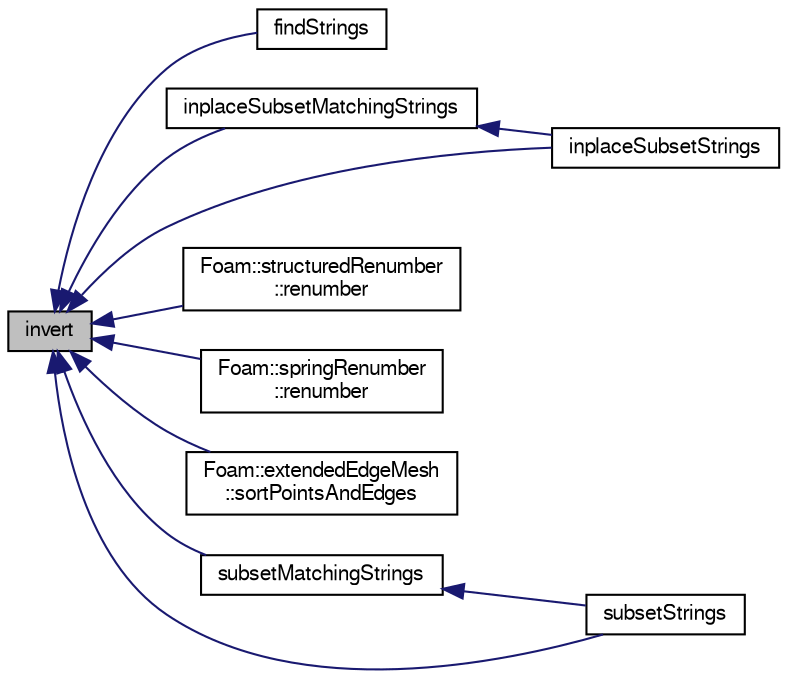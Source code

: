 digraph "invert"
{
  bgcolor="transparent";
  edge [fontname="FreeSans",fontsize="10",labelfontname="FreeSans",labelfontsize="10"];
  node [fontname="FreeSans",fontsize="10",shape=record];
  rankdir="LR";
  Node1 [label="invert",height=0.2,width=0.4,color="black", fillcolor="grey75", style="filled" fontcolor="black"];
  Node1 -> Node2 [dir="back",color="midnightblue",fontsize="10",style="solid",fontname="FreeSans"];
  Node2 [label="findStrings",height=0.2,width=0.4,color="black",URL="$a10237.html#aeb80123a0882a78e8c9ed1a66860d4af",tooltip="Return list indices for strings matching the regular expression. "];
  Node1 -> Node3 [dir="back",color="midnightblue",fontsize="10",style="solid",fontname="FreeSans"];
  Node3 [label="inplaceSubsetMatchingStrings",height=0.2,width=0.4,color="black",URL="$a10237.html#aece86bf06ffb23fa9a43a98cefae8904",tooltip="Inplace extract elements of StringList when regular expression matches. "];
  Node3 -> Node4 [dir="back",color="midnightblue",fontsize="10",style="solid",fontname="FreeSans"];
  Node4 [label="inplaceSubsetStrings",height=0.2,width=0.4,color="black",URL="$a10237.html#a06c755c34060fe2d6a908173e4b9df79",tooltip="Inplace extract elements of StringList when regular expression matches. "];
  Node1 -> Node4 [dir="back",color="midnightblue",fontsize="10",style="solid",fontname="FreeSans"];
  Node1 -> Node5 [dir="back",color="midnightblue",fontsize="10",style="solid",fontname="FreeSans"];
  Node5 [label="Foam::structuredRenumber\l::renumber",height=0.2,width=0.4,color="black",URL="$a02391.html#a8c8c314aed6bcca51f2e7ae9a90f1b82",tooltip="Return the order in which cells need to be visited, i.e. "];
  Node1 -> Node6 [dir="back",color="midnightblue",fontsize="10",style="solid",fontname="FreeSans"];
  Node6 [label="Foam::springRenumber\l::renumber",height=0.2,width=0.4,color="black",URL="$a02343.html#a725bfa8bdd134d786bd7e5e3518f4fe8",tooltip="Return the order in which cells need to be visited, i.e. "];
  Node1 -> Node7 [dir="back",color="midnightblue",fontsize="10",style="solid",fontname="FreeSans"];
  Node7 [label="Foam::extendedEdgeMesh\l::sortPointsAndEdges",height=0.2,width=0.4,color="black",URL="$a00678.html#a35042787bb1f37f3e2695d3b48e313b0"];
  Node1 -> Node8 [dir="back",color="midnightblue",fontsize="10",style="solid",fontname="FreeSans"];
  Node8 [label="subsetMatchingStrings",height=0.2,width=0.4,color="black",URL="$a10237.html#a4bc482f054b2f98d550002d8bf1856ea",tooltip="Extract elements of StringList when regular expression matches. "];
  Node8 -> Node9 [dir="back",color="midnightblue",fontsize="10",style="solid",fontname="FreeSans"];
  Node9 [label="subsetStrings",height=0.2,width=0.4,color="black",URL="$a10237.html#a5a46554aee491a72b7261cd81220d121",tooltip="Extract elements of StringList when regular expression matches. "];
  Node1 -> Node9 [dir="back",color="midnightblue",fontsize="10",style="solid",fontname="FreeSans"];
}
